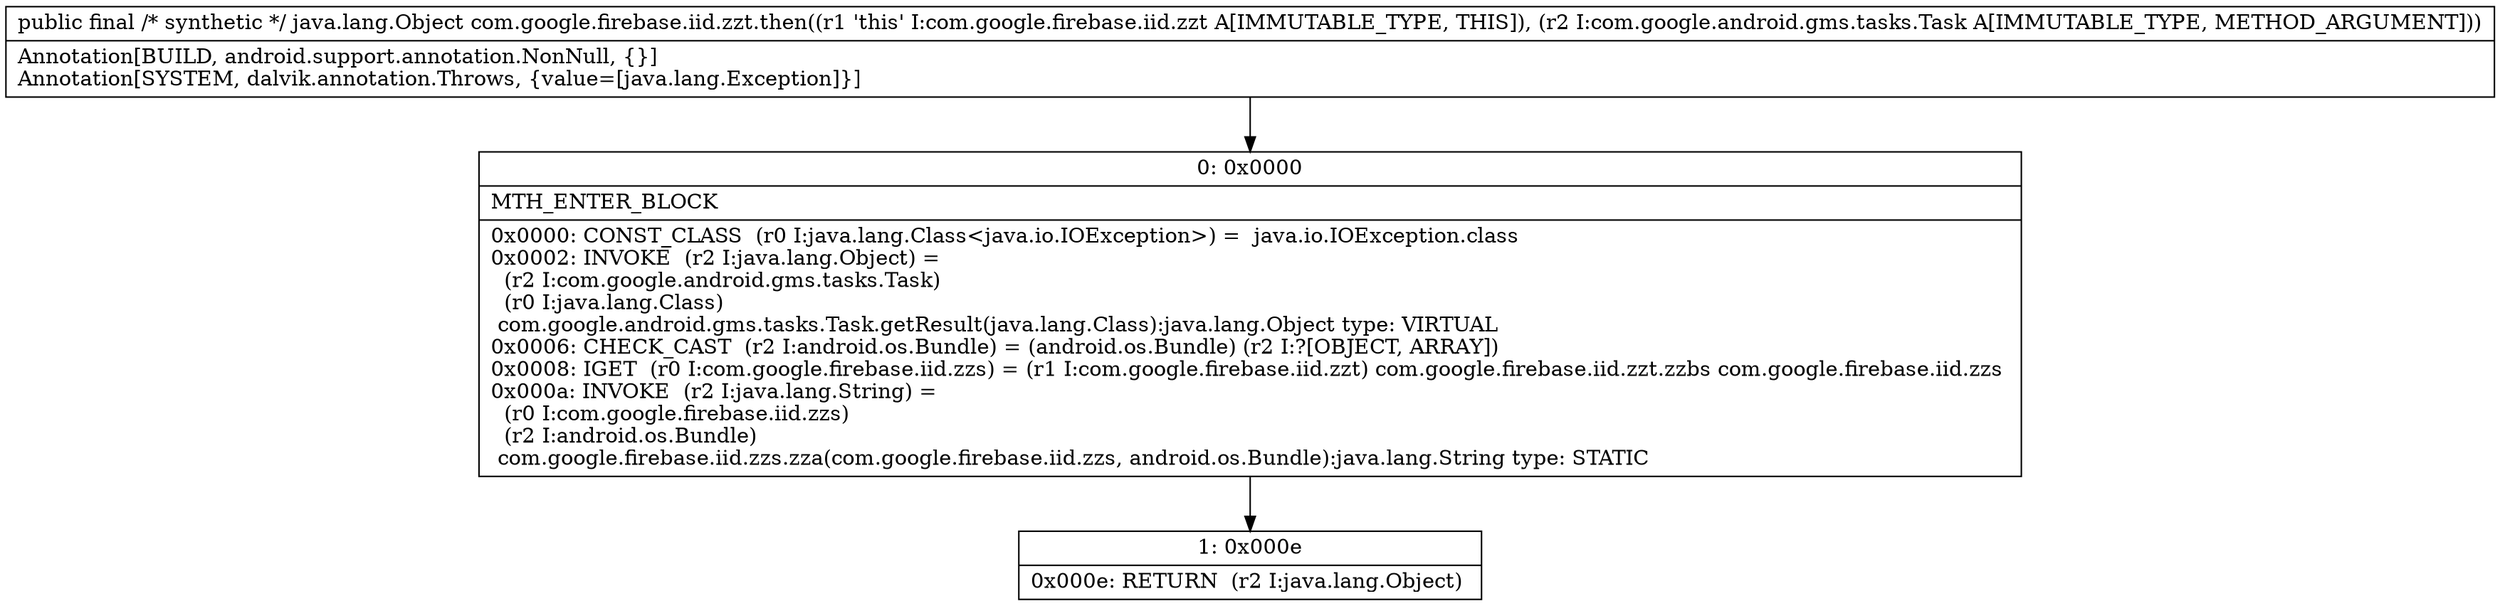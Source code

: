 digraph "CFG forcom.google.firebase.iid.zzt.then(Lcom\/google\/android\/gms\/tasks\/Task;)Ljava\/lang\/Object;" {
Node_0 [shape=record,label="{0\:\ 0x0000|MTH_ENTER_BLOCK\l|0x0000: CONST_CLASS  (r0 I:java.lang.Class\<java.io.IOException\>) =  java.io.IOException.class \l0x0002: INVOKE  (r2 I:java.lang.Object) = \l  (r2 I:com.google.android.gms.tasks.Task)\l  (r0 I:java.lang.Class)\l com.google.android.gms.tasks.Task.getResult(java.lang.Class):java.lang.Object type: VIRTUAL \l0x0006: CHECK_CAST  (r2 I:android.os.Bundle) = (android.os.Bundle) (r2 I:?[OBJECT, ARRAY]) \l0x0008: IGET  (r0 I:com.google.firebase.iid.zzs) = (r1 I:com.google.firebase.iid.zzt) com.google.firebase.iid.zzt.zzbs com.google.firebase.iid.zzs \l0x000a: INVOKE  (r2 I:java.lang.String) = \l  (r0 I:com.google.firebase.iid.zzs)\l  (r2 I:android.os.Bundle)\l com.google.firebase.iid.zzs.zza(com.google.firebase.iid.zzs, android.os.Bundle):java.lang.String type: STATIC \l}"];
Node_1 [shape=record,label="{1\:\ 0x000e|0x000e: RETURN  (r2 I:java.lang.Object) \l}"];
MethodNode[shape=record,label="{public final \/* synthetic *\/ java.lang.Object com.google.firebase.iid.zzt.then((r1 'this' I:com.google.firebase.iid.zzt A[IMMUTABLE_TYPE, THIS]), (r2 I:com.google.android.gms.tasks.Task A[IMMUTABLE_TYPE, METHOD_ARGUMENT]))  | Annotation[BUILD, android.support.annotation.NonNull, \{\}]\lAnnotation[SYSTEM, dalvik.annotation.Throws, \{value=[java.lang.Exception]\}]\l}"];
MethodNode -> Node_0;
Node_0 -> Node_1;
}

